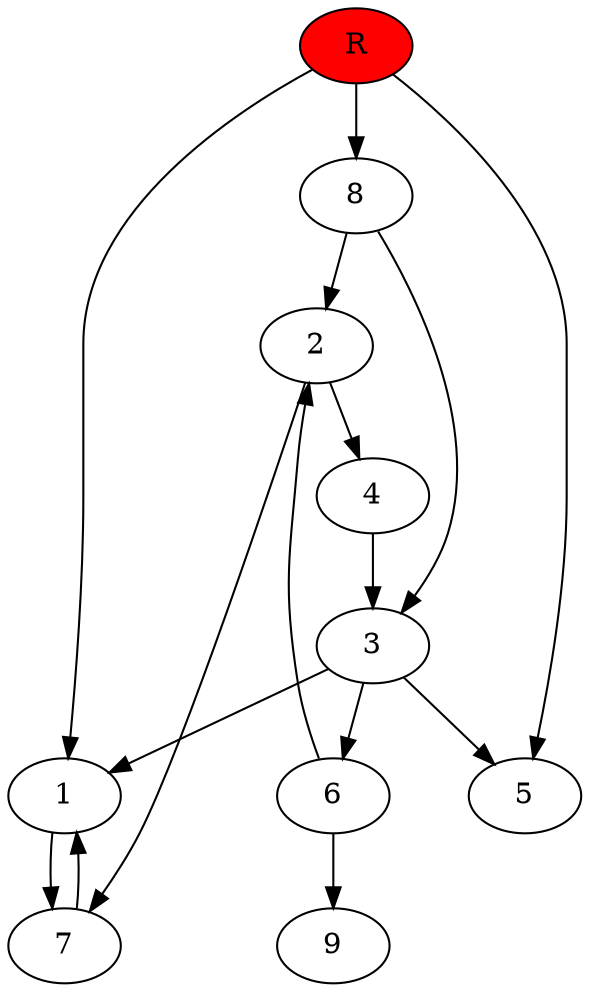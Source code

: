 digraph prb7903 {
	1
	2
	3
	4
	5
	6
	7
	8
	R [fillcolor="#ff0000" style=filled]
	1 -> 7
	2 -> 4
	2 -> 7
	3 -> 1
	3 -> 5
	3 -> 6
	4 -> 3
	6 -> 2
	6 -> 9
	7 -> 1
	8 -> 2
	8 -> 3
	R -> 1
	R -> 5
	R -> 8
}
